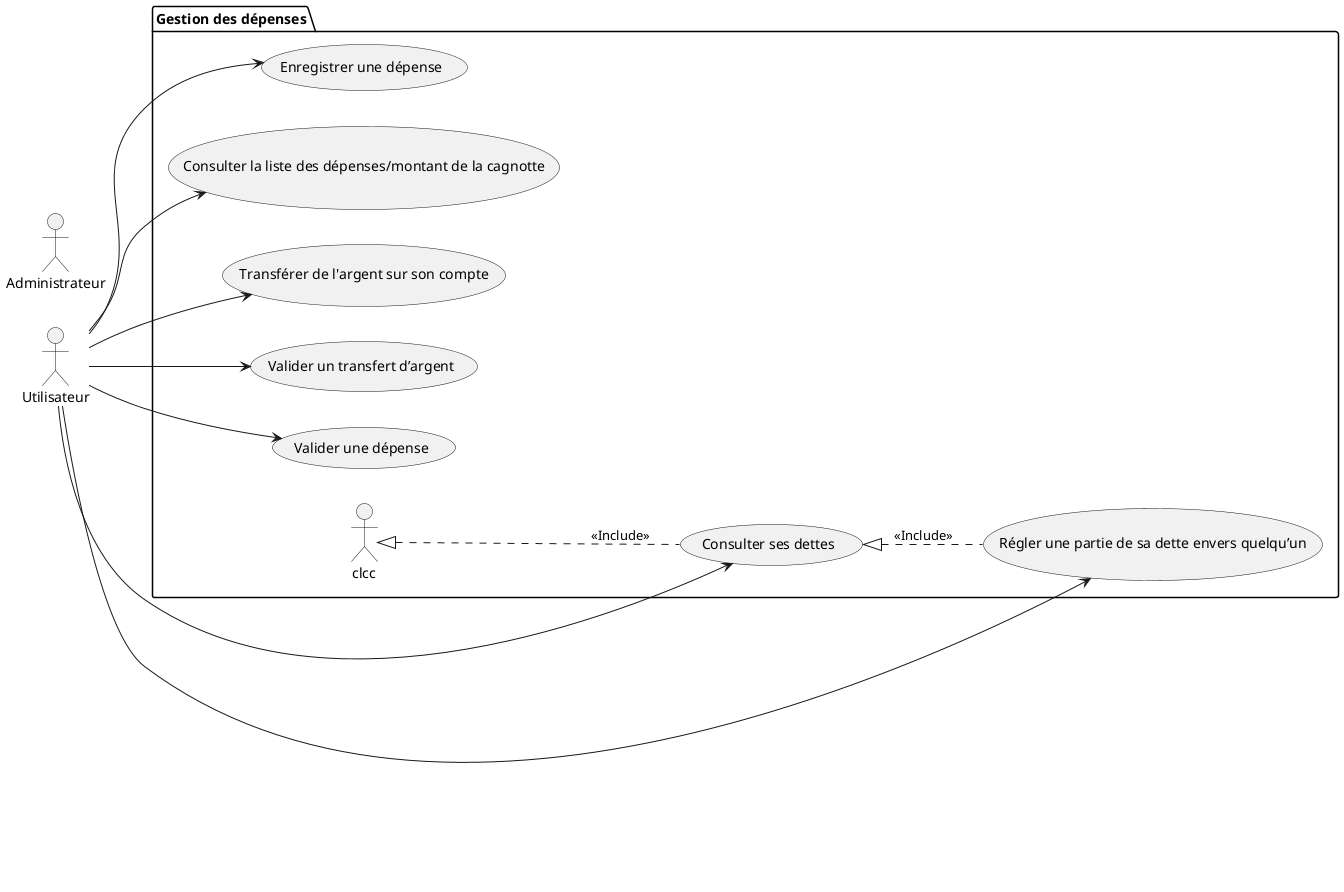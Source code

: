 @startuml Cas utilisation - Gestion des dépenses
left to right direction

actor "Utilisateur" as User

actor "Administrateur" as Admin

package "Gestion des dépenses"{
        usecase "Enregistrer une dépense" as eud
        usecase "Consulter la liste des dépenses/montant de la cagnotte" as cllddmdlc
        usecase "Transférer de l'argent sur son compte" as tdassc
        usecase "Valider un transfert d’argent" as vuta
        usecase "Valider une dépense" as vud
        usecase "Consulter ses dettes" as csd
				clcc <|.. csd : <<Include>>
        usecase "Régler une partie de sa dette envers quelqu’un" as rpd
				csd <|.. rpd : <<Include>>
}

User --> eud
User --> cllddmdlc
User --> tdassc
User --> vuta
User --> vud
User --> csd
User --> rpd

@enduml